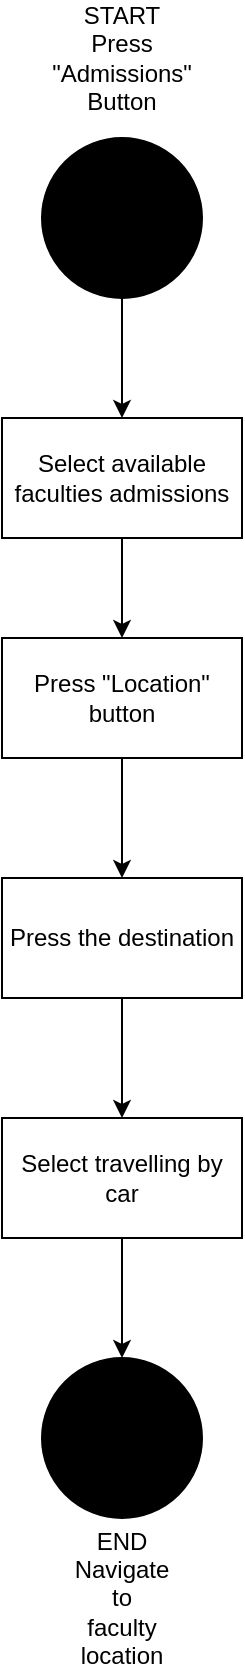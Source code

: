 <mxfile version="13.2.1" type="device"><diagram id="t99lj1tpgcy9-EEjguOP" name="Page-1"><mxGraphModel dx="1420" dy="785" grid="1" gridSize="10" guides="1" tooltips="1" connect="1" arrows="1" fold="1" page="1" pageScale="1" pageWidth="827" pageHeight="1169" math="0" shadow="0"><root><mxCell id="0"/><mxCell id="1" parent="0"/><mxCell id="zcGAjXB50A95L031W8UN-1" value="" style="ellipse;whiteSpace=wrap;html=1;aspect=fixed;fillColor=#000000;" vertex="1" parent="1"><mxGeometry x="374" y="90" width="80" height="80" as="geometry"/></mxCell><mxCell id="zcGAjXB50A95L031W8UN-2" value="START&lt;br&gt;Press &quot;Admissions&quot;&lt;br&gt;Button" style="text;html=1;strokeColor=none;fillColor=none;align=center;verticalAlign=middle;whiteSpace=wrap;rounded=0;" vertex="1" parent="1"><mxGeometry x="394" y="40" width="40" height="20" as="geometry"/></mxCell><mxCell id="zcGAjXB50A95L031W8UN-3" value="" style="endArrow=classic;html=1;exitX=0.5;exitY=1;exitDx=0;exitDy=0;entryX=0.5;entryY=0;entryDx=0;entryDy=0;" edge="1" parent="1" source="zcGAjXB50A95L031W8UN-1" target="zcGAjXB50A95L031W8UN-4"><mxGeometry width="50" height="50" relative="1" as="geometry"><mxPoint x="390" y="350" as="sourcePoint"/><mxPoint x="414" y="230" as="targetPoint"/></mxGeometry></mxCell><mxCell id="zcGAjXB50A95L031W8UN-4" value="Select available faculties admissions" style="rounded=0;whiteSpace=wrap;html=1;fillColor=#FFFFFF;" vertex="1" parent="1"><mxGeometry x="354" y="230" width="120" height="60" as="geometry"/></mxCell><mxCell id="zcGAjXB50A95L031W8UN-5" value="Press &quot;Location&quot; button" style="rounded=0;whiteSpace=wrap;html=1;fillColor=#FFFFFF;" vertex="1" parent="1"><mxGeometry x="354" y="340" width="120" height="60" as="geometry"/></mxCell><mxCell id="zcGAjXB50A95L031W8UN-6" value="" style="endArrow=classic;html=1;exitX=0.5;exitY=1;exitDx=0;exitDy=0;entryX=0.5;entryY=0;entryDx=0;entryDy=0;" edge="1" parent="1" source="zcGAjXB50A95L031W8UN-4" target="zcGAjXB50A95L031W8UN-5"><mxGeometry width="50" height="50" relative="1" as="geometry"><mxPoint x="390" y="350" as="sourcePoint"/><mxPoint x="440" y="300" as="targetPoint"/></mxGeometry></mxCell><mxCell id="zcGAjXB50A95L031W8UN-7" value="Press the destination" style="rounded=0;whiteSpace=wrap;html=1;fillColor=#FFFFFF;" vertex="1" parent="1"><mxGeometry x="354" y="460" width="120" height="60" as="geometry"/></mxCell><mxCell id="zcGAjXB50A95L031W8UN-8" value="" style="endArrow=classic;html=1;exitX=0.5;exitY=1;exitDx=0;exitDy=0;entryX=0.5;entryY=0;entryDx=0;entryDy=0;" edge="1" parent="1" source="zcGAjXB50A95L031W8UN-5" target="zcGAjXB50A95L031W8UN-7"><mxGeometry width="50" height="50" relative="1" as="geometry"><mxPoint x="390" y="350" as="sourcePoint"/><mxPoint x="440" y="300" as="targetPoint"/></mxGeometry></mxCell><mxCell id="zcGAjXB50A95L031W8UN-9" value="Select travelling by car" style="rounded=0;whiteSpace=wrap;html=1;fillColor=#FFFFFF;" vertex="1" parent="1"><mxGeometry x="354" y="580" width="120" height="60" as="geometry"/></mxCell><mxCell id="zcGAjXB50A95L031W8UN-10" value="" style="endArrow=classic;html=1;exitX=0.5;exitY=1;exitDx=0;exitDy=0;entryX=0.5;entryY=0;entryDx=0;entryDy=0;" edge="1" parent="1" source="zcGAjXB50A95L031W8UN-7" target="zcGAjXB50A95L031W8UN-9"><mxGeometry width="50" height="50" relative="1" as="geometry"><mxPoint x="390" y="350" as="sourcePoint"/><mxPoint x="440" y="300" as="targetPoint"/></mxGeometry></mxCell><mxCell id="zcGAjXB50A95L031W8UN-11" value="" style="ellipse;whiteSpace=wrap;html=1;aspect=fixed;fillColor=#000000;" vertex="1" parent="1"><mxGeometry x="374" y="700" width="80" height="80" as="geometry"/></mxCell><mxCell id="zcGAjXB50A95L031W8UN-12" value="" style="endArrow=classic;html=1;exitX=0.5;exitY=1;exitDx=0;exitDy=0;entryX=0.5;entryY=0;entryDx=0;entryDy=0;" edge="1" parent="1" source="zcGAjXB50A95L031W8UN-9" target="zcGAjXB50A95L031W8UN-11"><mxGeometry width="50" height="50" relative="1" as="geometry"><mxPoint x="390" y="450" as="sourcePoint"/><mxPoint x="440" y="400" as="targetPoint"/></mxGeometry></mxCell><mxCell id="zcGAjXB50A95L031W8UN-13" value="END&lt;br&gt;Navigate to faculty location" style="text;html=1;strokeColor=none;fillColor=none;align=center;verticalAlign=middle;whiteSpace=wrap;rounded=0;" vertex="1" parent="1"><mxGeometry x="394" y="810" width="40" height="20" as="geometry"/></mxCell></root></mxGraphModel></diagram></mxfile>